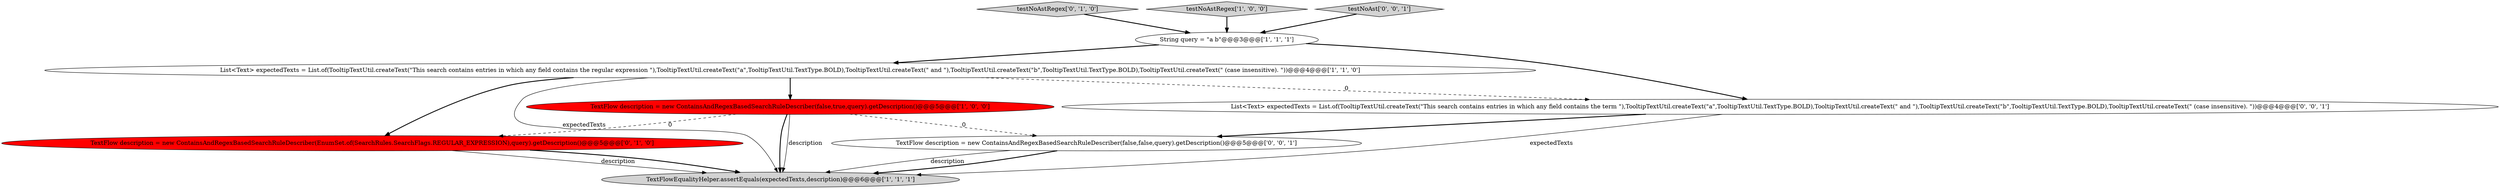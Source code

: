 digraph {
5 [style = filled, label = "testNoAstRegex['0', '1', '0']", fillcolor = lightgray, shape = diamond image = "AAA0AAABBB2BBB"];
1 [style = filled, label = "testNoAstRegex['1', '0', '0']", fillcolor = lightgray, shape = diamond image = "AAA0AAABBB1BBB"];
6 [style = filled, label = "TextFlow description = new ContainsAndRegexBasedSearchRuleDescriber(EnumSet.of(SearchRules.SearchFlags.REGULAR_EXPRESSION),query).getDescription()@@@5@@@['0', '1', '0']", fillcolor = red, shape = ellipse image = "AAA1AAABBB2BBB"];
4 [style = filled, label = "TextFlowEqualityHelper.assertEquals(expectedTexts,description)@@@6@@@['1', '1', '1']", fillcolor = lightgray, shape = ellipse image = "AAA0AAABBB1BBB"];
3 [style = filled, label = "TextFlow description = new ContainsAndRegexBasedSearchRuleDescriber(false,true,query).getDescription()@@@5@@@['1', '0', '0']", fillcolor = red, shape = ellipse image = "AAA1AAABBB1BBB"];
0 [style = filled, label = "String query = \"a b\"@@@3@@@['1', '1', '1']", fillcolor = white, shape = ellipse image = "AAA0AAABBB1BBB"];
2 [style = filled, label = "List<Text> expectedTexts = List.of(TooltipTextUtil.createText(\"This search contains entries in which any field contains the regular expression \"),TooltipTextUtil.createText(\"a\",TooltipTextUtil.TextType.BOLD),TooltipTextUtil.createText(\" and \"),TooltipTextUtil.createText(\"b\",TooltipTextUtil.TextType.BOLD),TooltipTextUtil.createText(\" (case insensitive). \"))@@@4@@@['1', '1', '0']", fillcolor = white, shape = ellipse image = "AAA0AAABBB1BBB"];
8 [style = filled, label = "testNoAst['0', '0', '1']", fillcolor = lightgray, shape = diamond image = "AAA0AAABBB3BBB"];
7 [style = filled, label = "List<Text> expectedTexts = List.of(TooltipTextUtil.createText(\"This search contains entries in which any field contains the term \"),TooltipTextUtil.createText(\"a\",TooltipTextUtil.TextType.BOLD),TooltipTextUtil.createText(\" and \"),TooltipTextUtil.createText(\"b\",TooltipTextUtil.TextType.BOLD),TooltipTextUtil.createText(\" (case insensitive). \"))@@@4@@@['0', '0', '1']", fillcolor = white, shape = ellipse image = "AAA0AAABBB3BBB"];
9 [style = filled, label = "TextFlow description = new ContainsAndRegexBasedSearchRuleDescriber(false,false,query).getDescription()@@@5@@@['0', '0', '1']", fillcolor = white, shape = ellipse image = "AAA0AAABBB3BBB"];
8->0 [style = bold, label=""];
7->9 [style = bold, label=""];
6->4 [style = solid, label="description"];
9->4 [style = solid, label="description"];
6->4 [style = bold, label=""];
3->6 [style = dashed, label="0"];
1->0 [style = bold, label=""];
7->4 [style = solid, label="expectedTexts"];
5->0 [style = bold, label=""];
9->4 [style = bold, label=""];
2->7 [style = dashed, label="0"];
3->9 [style = dashed, label="0"];
3->4 [style = bold, label=""];
2->6 [style = bold, label=""];
2->4 [style = solid, label="expectedTexts"];
3->4 [style = solid, label="description"];
2->3 [style = bold, label=""];
0->2 [style = bold, label=""];
0->7 [style = bold, label=""];
}
